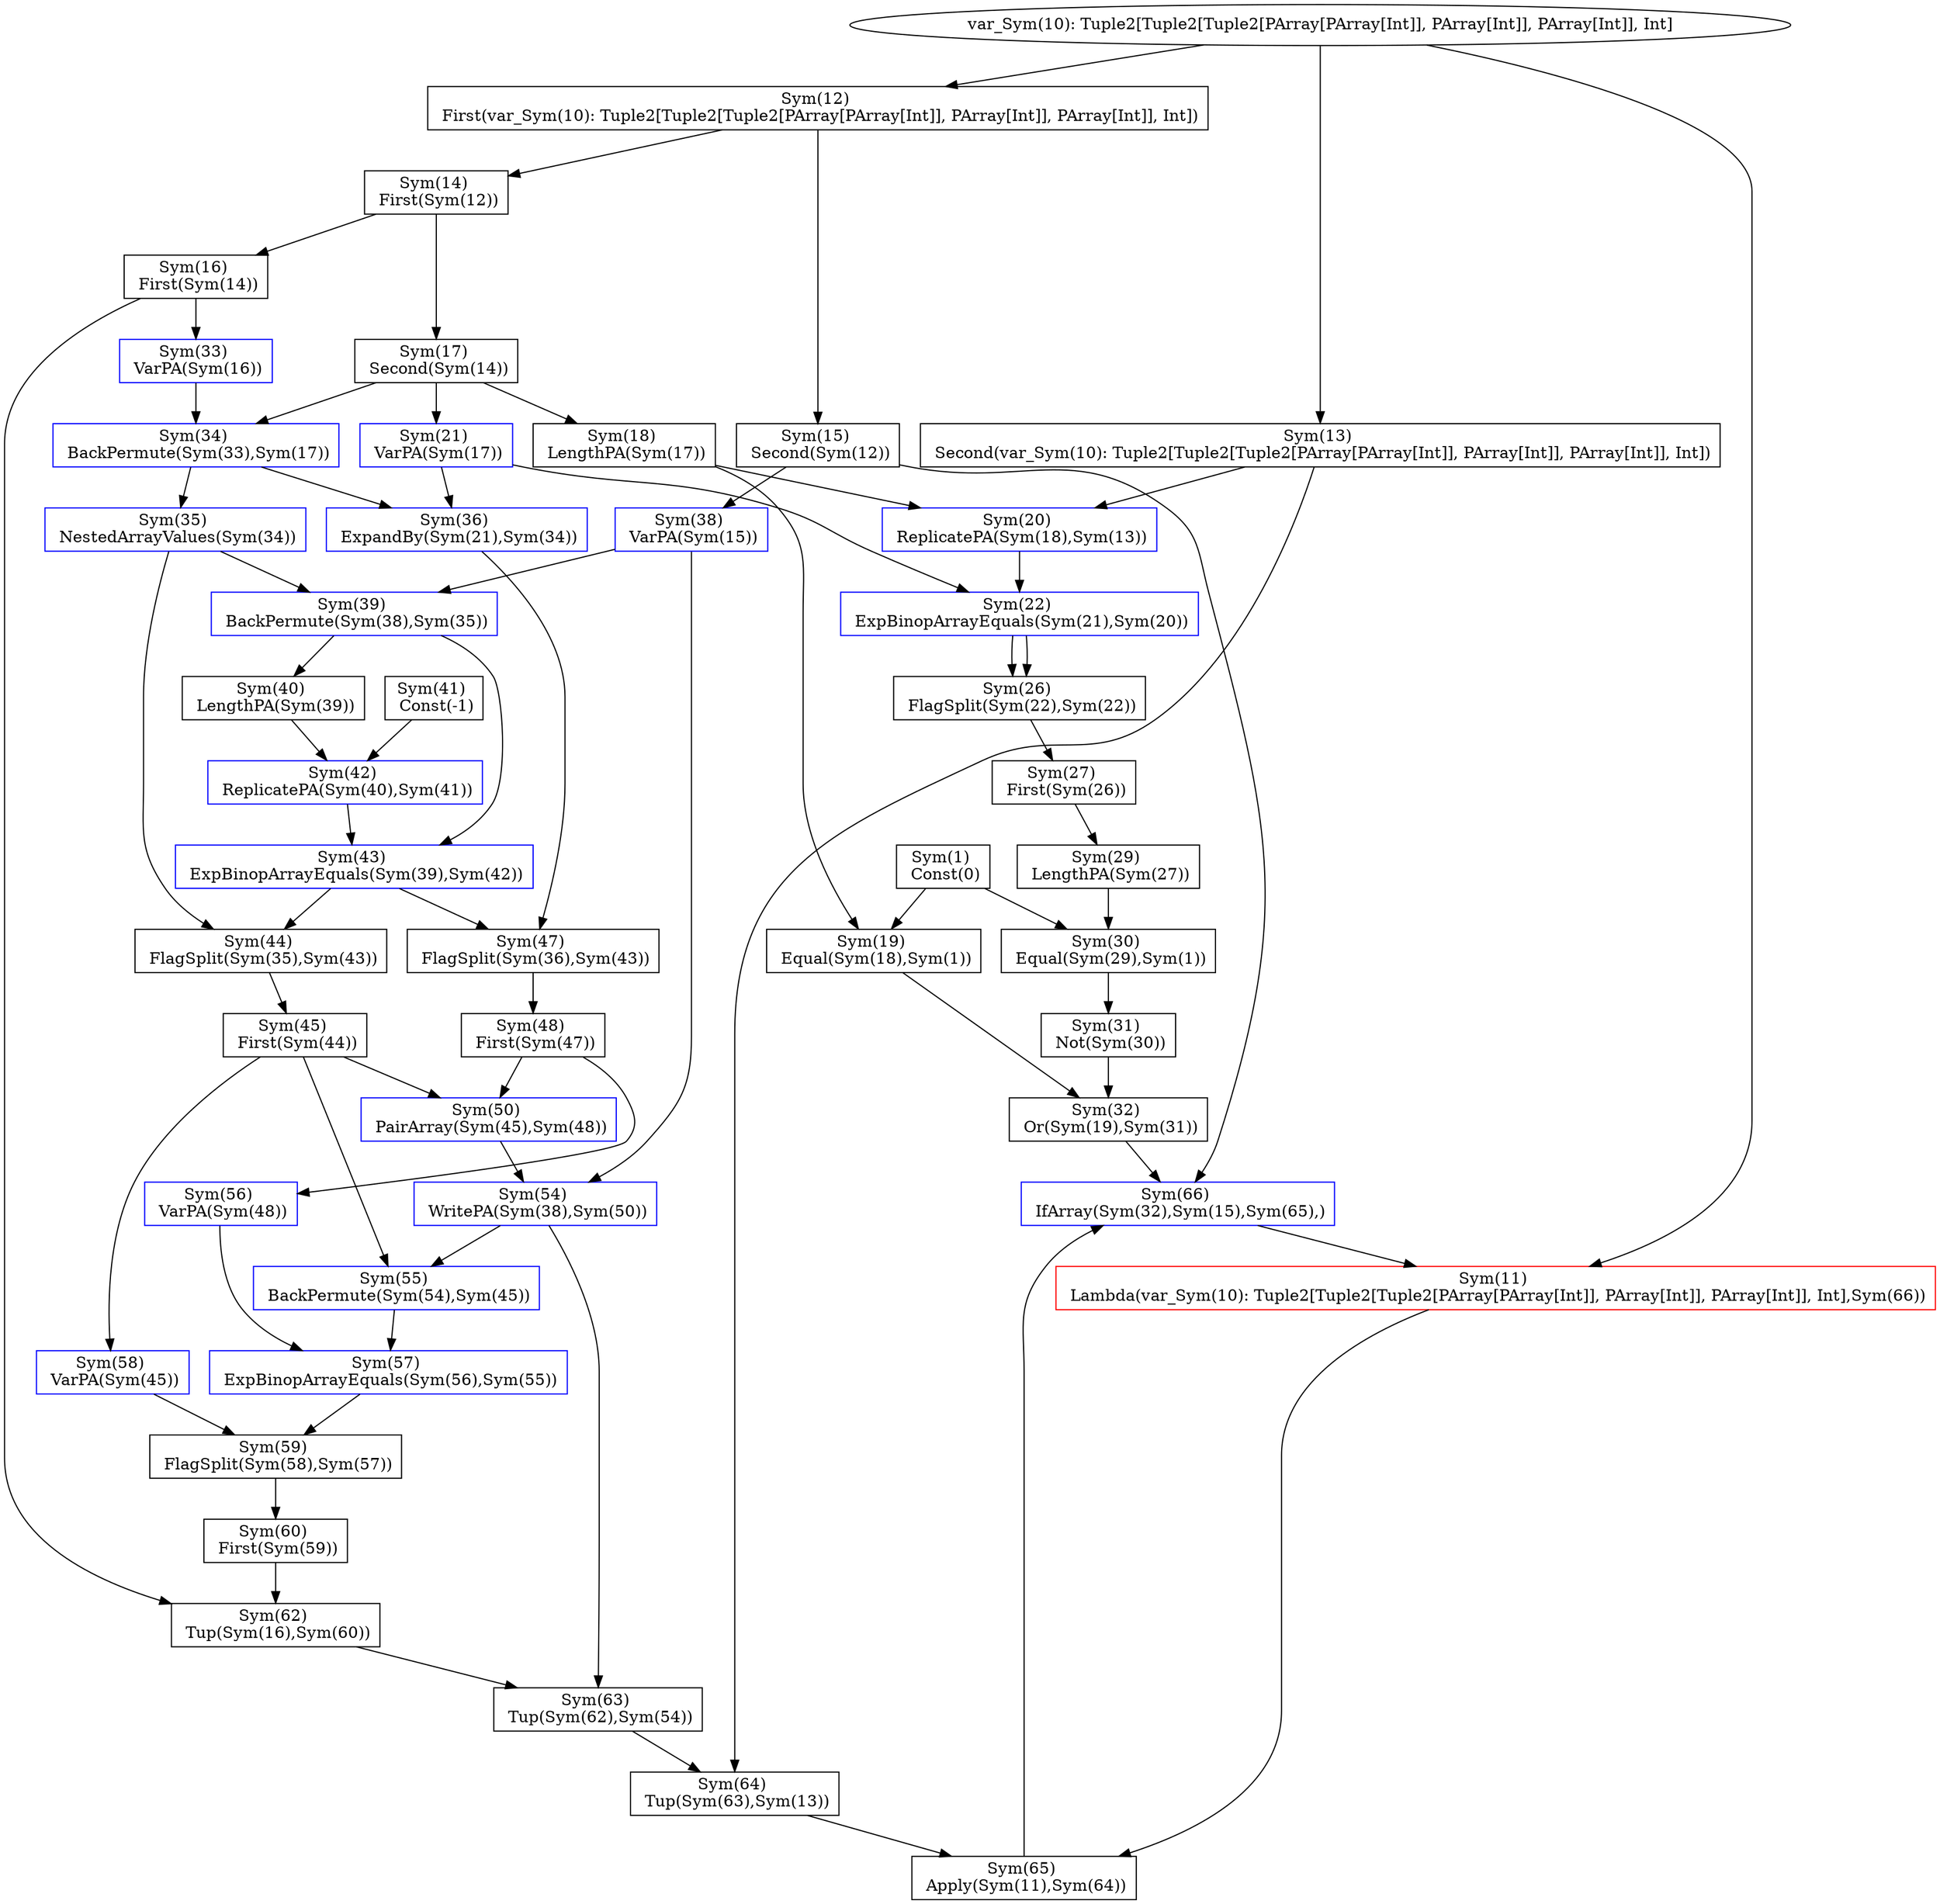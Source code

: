 digraph G {
"Sym(12)" [
label="Sym(12) \n First(var_Sym(10): Tuple2[Tuple2[Tuple2[PArray[PArray[Int]], PArray[Int]], PArray[Int]], Int])"
shape=box
]
"var_Sym(10): Tuple2[Tuple2[Tuple2[PArray[PArray[Int]], PArray[Int]], PArray[Int]], Int]" -> "Sym(12)"
"Sym(14)" [
label="Sym(14) \n First(Sym(12))"
shape=box
]
"Sym(12)" -> "Sym(14)"
"Sym(17)" [
label="Sym(17) \n Second(Sym(14))"
shape=box
]
"Sym(14)" -> "Sym(17)"
"Sym(18)" [
label="Sym(18) \n LengthPA(Sym(17))"
shape=box
]
"Sym(17)" -> "Sym(18)"
"Sym(1)" [
label="Sym(1) \n Const(0)"
shape=box
]
"Sym(19)" [
label="Sym(19) \n Equal(Sym(18),Sym(1))"
shape=box
]
"Sym(18)" -> "Sym(19)"
"Sym(1)" -> "Sym(19)"
"Sym(21)" [
label="Sym(21) \n VarPA(Sym(17))"
shape=box
color=blue
]
"Sym(17)" -> "Sym(21)"
"Sym(13)" [
label="Sym(13) \n Second(var_Sym(10): Tuple2[Tuple2[Tuple2[PArray[PArray[Int]], PArray[Int]], PArray[Int]], Int])"
shape=box
]
"var_Sym(10): Tuple2[Tuple2[Tuple2[PArray[PArray[Int]], PArray[Int]], PArray[Int]], Int]" -> "Sym(13)"
"Sym(20)" [
label="Sym(20) \n ReplicatePA(Sym(18),Sym(13))"
shape=box
color=blue
]
"Sym(18)" -> "Sym(20)"
"Sym(13)" -> "Sym(20)"
"Sym(22)" [
label="Sym(22) \n ExpBinopArrayEquals(Sym(21),Sym(20))"
shape=box
color=blue
]
"Sym(21)" -> "Sym(22)"
"Sym(20)" -> "Sym(22)"
"Sym(26)" [
label="Sym(26) \n FlagSplit(Sym(22),Sym(22))"
shape=box
]
"Sym(22)" -> "Sym(26)"
"Sym(22)" -> "Sym(26)"
"Sym(27)" [
label="Sym(27) \n First(Sym(26))"
shape=box
]
"Sym(26)" -> "Sym(27)"
"Sym(29)" [
label="Sym(29) \n LengthPA(Sym(27))"
shape=box
]
"Sym(27)" -> "Sym(29)"
"Sym(30)" [
label="Sym(30) \n Equal(Sym(29),Sym(1))"
shape=box
]
"Sym(29)" -> "Sym(30)"
"Sym(1)" -> "Sym(30)"
"Sym(31)" [
label="Sym(31) \n Not(Sym(30))"
shape=box
]
"Sym(30)" -> "Sym(31)"
"Sym(32)" [
label="Sym(32) \n Or(Sym(19),Sym(31))"
shape=box
]
"Sym(19)" -> "Sym(32)"
"Sym(31)" -> "Sym(32)"
"Sym(15)" [
label="Sym(15) \n Second(Sym(12))"
shape=box
]
"Sym(12)" -> "Sym(15)"
"Sym(16)" [
label="Sym(16) \n First(Sym(14))"
shape=box
]
"Sym(14)" -> "Sym(16)"
"Sym(33)" [
label="Sym(33) \n VarPA(Sym(16))"
shape=box
color=blue
]
"Sym(16)" -> "Sym(33)"
"Sym(34)" [
label="Sym(34) \n BackPermute(Sym(33),Sym(17))"
shape=box
color=blue
]
"Sym(33)" -> "Sym(34)"
"Sym(17)" -> "Sym(34)"
"Sym(35)" [
label="Sym(35) \n NestedArrayValues(Sym(34))"
shape=box
color=blue
]
"Sym(34)" -> "Sym(35)"
"Sym(38)" [
label="Sym(38) \n VarPA(Sym(15))"
shape=box
color=blue
]
"Sym(15)" -> "Sym(38)"
"Sym(39)" [
label="Sym(39) \n BackPermute(Sym(38),Sym(35))"
shape=box
color=blue
]
"Sym(38)" -> "Sym(39)"
"Sym(35)" -> "Sym(39)"
"Sym(40)" [
label="Sym(40) \n LengthPA(Sym(39))"
shape=box
]
"Sym(39)" -> "Sym(40)"
"Sym(41)" [
label="Sym(41) \n Const(-1)"
shape=box
]
"Sym(42)" [
label="Sym(42) \n ReplicatePA(Sym(40),Sym(41))"
shape=box
color=blue
]
"Sym(40)" -> "Sym(42)"
"Sym(41)" -> "Sym(42)"
"Sym(43)" [
label="Sym(43) \n ExpBinopArrayEquals(Sym(39),Sym(42))"
shape=box
color=blue
]
"Sym(39)" -> "Sym(43)"
"Sym(42)" -> "Sym(43)"
"Sym(44)" [
label="Sym(44) \n FlagSplit(Sym(35),Sym(43))"
shape=box
]
"Sym(35)" -> "Sym(44)"
"Sym(43)" -> "Sym(44)"
"Sym(45)" [
label="Sym(45) \n First(Sym(44))"
shape=box
]
"Sym(44)" -> "Sym(45)"
"Sym(58)" [
label="Sym(58) \n VarPA(Sym(45))"
shape=box
color=blue
]
"Sym(45)" -> "Sym(58)"
"Sym(36)" [
label="Sym(36) \n ExpandBy(Sym(21),Sym(34))"
shape=box
color=blue
]
"Sym(21)" -> "Sym(36)"
"Sym(34)" -> "Sym(36)"
"Sym(47)" [
label="Sym(47) \n FlagSplit(Sym(36),Sym(43))"
shape=box
]
"Sym(36)" -> "Sym(47)"
"Sym(43)" -> "Sym(47)"
"Sym(48)" [
label="Sym(48) \n First(Sym(47))"
shape=box
]
"Sym(47)" -> "Sym(48)"
"Sym(56)" [
label="Sym(56) \n VarPA(Sym(48))"
shape=box
color=blue
]
"Sym(48)" -> "Sym(56)"
"Sym(50)" [
label="Sym(50) \n PairArray(Sym(45),Sym(48))"
shape=box
color=blue
]
"Sym(45)" -> "Sym(50)"
"Sym(48)" -> "Sym(50)"
"Sym(54)" [
label="Sym(54) \n WritePA(Sym(38),Sym(50))"
shape=box
color=blue
]
"Sym(38)" -> "Sym(54)"
"Sym(50)" -> "Sym(54)"
"Sym(55)" [
label="Sym(55) \n BackPermute(Sym(54),Sym(45))"
shape=box
color=blue
]
"Sym(54)" -> "Sym(55)"
"Sym(45)" -> "Sym(55)"
"Sym(57)" [
label="Sym(57) \n ExpBinopArrayEquals(Sym(56),Sym(55))"
shape=box
color=blue
]
"Sym(56)" -> "Sym(57)"
"Sym(55)" -> "Sym(57)"
"Sym(59)" [
label="Sym(59) \n FlagSplit(Sym(58),Sym(57))"
shape=box
]
"Sym(58)" -> "Sym(59)"
"Sym(57)" -> "Sym(59)"
"Sym(60)" [
label="Sym(60) \n First(Sym(59))"
shape=box
]
"Sym(59)" -> "Sym(60)"
"Sym(62)" [
label="Sym(62) \n Tup(Sym(16),Sym(60))"
shape=box
]
"Sym(16)" -> "Sym(62)"
"Sym(60)" -> "Sym(62)"
"Sym(63)" [
label="Sym(63) \n Tup(Sym(62),Sym(54))"
shape=box
]
"Sym(62)" -> "Sym(63)"
"Sym(54)" -> "Sym(63)"
"Sym(64)" [
label="Sym(64) \n Tup(Sym(63),Sym(13))"
shape=box
]
"Sym(63)" -> "Sym(64)"
"Sym(13)" -> "Sym(64)"
"Sym(65)" [
label="Sym(65) \n Apply(Sym(11),Sym(64))"
shape=box
]
"Sym(11)" -> "Sym(65)"
"Sym(64)" -> "Sym(65)"
"Sym(66)" [
label="Sym(66) \n IfArray(Sym(32),Sym(15),Sym(65),)"
shape=box
color=blue
]
"Sym(32)" -> "Sym(66)"
"Sym(15)" -> "Sym(66)"
"Sym(65)" -> "Sym(66)"
"Sym(11)" [
label="Sym(11) \n Lambda(var_Sym(10): Tuple2[Tuple2[Tuple2[PArray[PArray[Int]], PArray[Int]], PArray[Int]], Int],Sym(66))"
shape=box
color=red
]
"var_Sym(10): Tuple2[Tuple2[Tuple2[PArray[PArray[Int]], PArray[Int]], PArray[Int]], Int]" -> "Sym(11)"
"Sym(66)" -> "Sym(11)"
}

